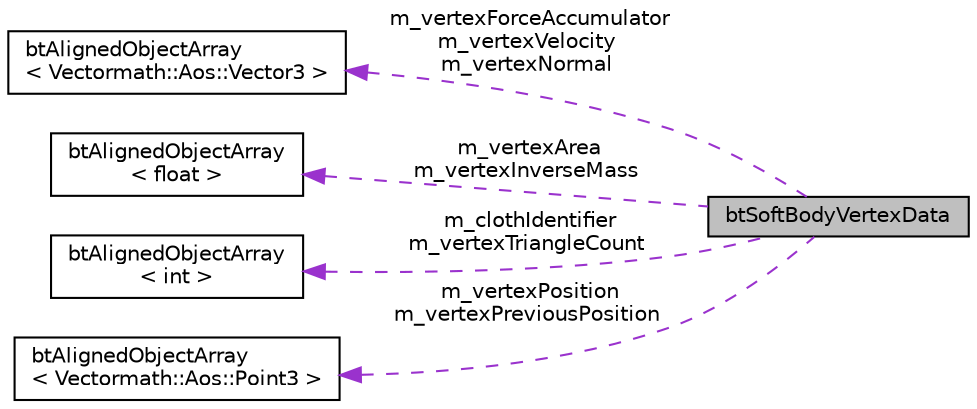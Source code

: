 digraph "btSoftBodyVertexData"
{
  edge [fontname="Helvetica",fontsize="10",labelfontname="Helvetica",labelfontsize="10"];
  node [fontname="Helvetica",fontsize="10",shape=record];
  rankdir="LR";
  Node1 [label="btSoftBodyVertexData",height=0.2,width=0.4,color="black", fillcolor="grey75", style="filled", fontcolor="black"];
  Node2 -> Node1 [dir="back",color="darkorchid3",fontsize="10",style="dashed",label=" m_vertexForceAccumulator\nm_vertexVelocity\nm_vertexNormal" ,fontname="Helvetica"];
  Node2 [label="btAlignedObjectArray\l\< Vectormath::Aos::Vector3 \>",height=0.2,width=0.4,color="black", fillcolor="white", style="filled",URL="$classbt_aligned_object_array.html"];
  Node3 -> Node1 [dir="back",color="darkorchid3",fontsize="10",style="dashed",label=" m_vertexArea\nm_vertexInverseMass" ,fontname="Helvetica"];
  Node3 [label="btAlignedObjectArray\l\< float \>",height=0.2,width=0.4,color="black", fillcolor="white", style="filled",URL="$classbt_aligned_object_array.html"];
  Node4 -> Node1 [dir="back",color="darkorchid3",fontsize="10",style="dashed",label=" m_clothIdentifier\nm_vertexTriangleCount" ,fontname="Helvetica"];
  Node4 [label="btAlignedObjectArray\l\< int \>",height=0.2,width=0.4,color="black", fillcolor="white", style="filled",URL="$classbt_aligned_object_array.html"];
  Node5 -> Node1 [dir="back",color="darkorchid3",fontsize="10",style="dashed",label=" m_vertexPosition\nm_vertexPreviousPosition" ,fontname="Helvetica"];
  Node5 [label="btAlignedObjectArray\l\< Vectormath::Aos::Point3 \>",height=0.2,width=0.4,color="black", fillcolor="white", style="filled",URL="$classbt_aligned_object_array.html"];
}
